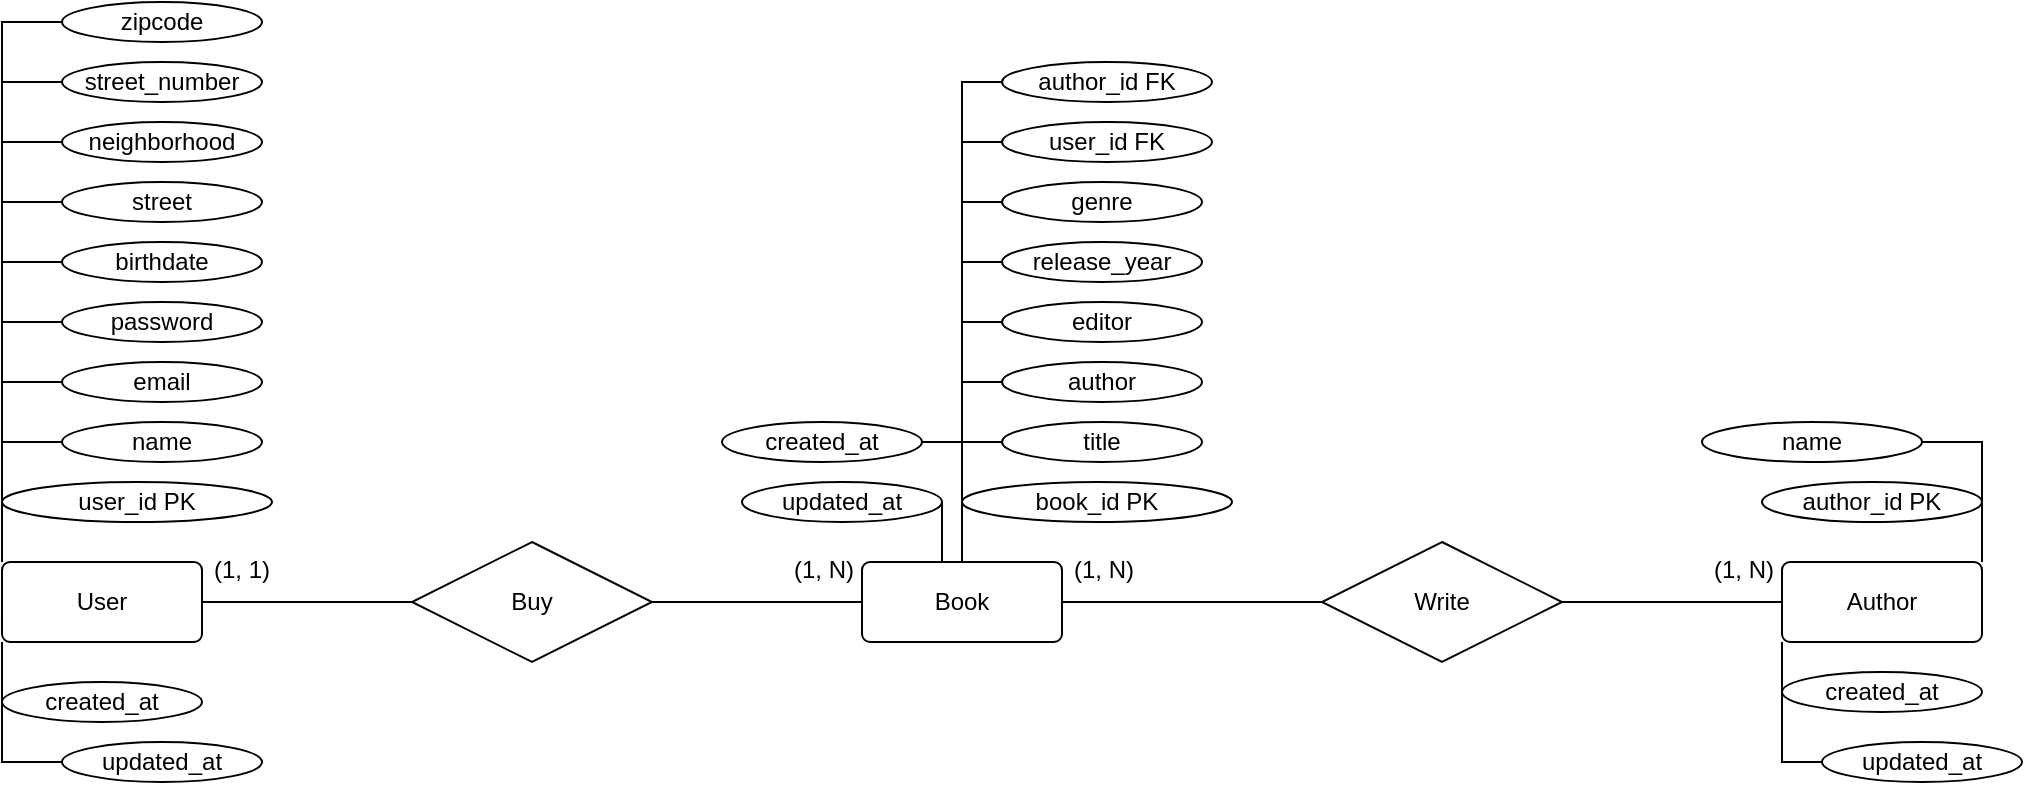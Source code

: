 <mxfile version="17.1.3" type="device"><diagram id="R2lEEEUBdFMjLlhIrx00" name="Page-1"><mxGraphModel dx="1497" dy="794" grid="1" gridSize="10" guides="1" tooltips="1" connect="1" arrows="1" fold="1" page="1" pageScale="1" pageWidth="1100" pageHeight="850" math="0" shadow="0" extFonts="Permanent Marker^https://fonts.googleapis.com/css?family=Permanent+Marker"><root><mxCell id="0"/><mxCell id="1" parent="0"/><mxCell id="7-cjcfoB4nDcwIPl_-i_-8" style="edgeStyle=orthogonalEdgeStyle;rounded=0;orthogonalLoop=1;jettySize=auto;html=1;entryX=0;entryY=0.5;entryDx=0;entryDy=0;endArrow=none;endFill=0;" edge="1" parent="1" source="7-cjcfoB4nDcwIPl_-i_-1" target="7-cjcfoB4nDcwIPl_-i_-4"><mxGeometry relative="1" as="geometry"/></mxCell><mxCell id="7-cjcfoB4nDcwIPl_-i_-20" style="edgeStyle=orthogonalEdgeStyle;rounded=0;orthogonalLoop=1;jettySize=auto;html=1;exitX=0;exitY=1;exitDx=0;exitDy=0;entryX=0;entryY=0.5;entryDx=0;entryDy=0;endArrow=none;endFill=0;" edge="1" parent="1" source="7-cjcfoB4nDcwIPl_-i_-1" target="7-cjcfoB4nDcwIPl_-i_-17"><mxGeometry relative="1" as="geometry"/></mxCell><mxCell id="7-cjcfoB4nDcwIPl_-i_-21" style="edgeStyle=orthogonalEdgeStyle;rounded=0;orthogonalLoop=1;jettySize=auto;html=1;exitX=0;exitY=1;exitDx=0;exitDy=0;entryX=0;entryY=0.5;entryDx=0;entryDy=0;endArrow=none;endFill=0;" edge="1" parent="1" source="7-cjcfoB4nDcwIPl_-i_-1" target="7-cjcfoB4nDcwIPl_-i_-18"><mxGeometry relative="1" as="geometry"/></mxCell><mxCell id="7-cjcfoB4nDcwIPl_-i_-27" style="edgeStyle=orthogonalEdgeStyle;rounded=0;orthogonalLoop=1;jettySize=auto;html=1;exitX=0;exitY=0;exitDx=0;exitDy=0;entryX=0;entryY=0.5;entryDx=0;entryDy=0;endArrow=none;endFill=0;" edge="1" parent="1" source="7-cjcfoB4nDcwIPl_-i_-1" target="7-cjcfoB4nDcwIPl_-i_-26"><mxGeometry relative="1" as="geometry"/></mxCell><mxCell id="7-cjcfoB4nDcwIPl_-i_-28" style="edgeStyle=orthogonalEdgeStyle;rounded=0;orthogonalLoop=1;jettySize=auto;html=1;exitX=0;exitY=0;exitDx=0;exitDy=0;entryX=0;entryY=0.5;entryDx=0;entryDy=0;endArrow=none;endFill=0;" edge="1" parent="1" source="7-cjcfoB4nDcwIPl_-i_-1" target="7-cjcfoB4nDcwIPl_-i_-22"><mxGeometry relative="1" as="geometry"/></mxCell><mxCell id="7-cjcfoB4nDcwIPl_-i_-29" style="edgeStyle=orthogonalEdgeStyle;rounded=0;orthogonalLoop=1;jettySize=auto;html=1;exitX=0;exitY=0;exitDx=0;exitDy=0;entryX=0;entryY=0.5;entryDx=0;entryDy=0;endArrow=none;endFill=0;" edge="1" parent="1" source="7-cjcfoB4nDcwIPl_-i_-1" target="7-cjcfoB4nDcwIPl_-i_-23"><mxGeometry relative="1" as="geometry"/></mxCell><mxCell id="7-cjcfoB4nDcwIPl_-i_-30" style="edgeStyle=orthogonalEdgeStyle;rounded=0;orthogonalLoop=1;jettySize=auto;html=1;exitX=0;exitY=0;exitDx=0;exitDy=0;entryX=0;entryY=0.5;entryDx=0;entryDy=0;endArrow=none;endFill=0;" edge="1" parent="1" source="7-cjcfoB4nDcwIPl_-i_-1" target="7-cjcfoB4nDcwIPl_-i_-24"><mxGeometry relative="1" as="geometry"/></mxCell><mxCell id="7-cjcfoB4nDcwIPl_-i_-31" style="edgeStyle=orthogonalEdgeStyle;rounded=0;orthogonalLoop=1;jettySize=auto;html=1;exitX=0;exitY=0;exitDx=0;exitDy=0;entryX=0;entryY=0.5;entryDx=0;entryDy=0;endArrow=none;endFill=0;" edge="1" parent="1" source="7-cjcfoB4nDcwIPl_-i_-1" target="7-cjcfoB4nDcwIPl_-i_-25"><mxGeometry relative="1" as="geometry"/></mxCell><mxCell id="7-cjcfoB4nDcwIPl_-i_-54" style="edgeStyle=orthogonalEdgeStyle;rounded=0;orthogonalLoop=1;jettySize=auto;html=1;exitX=0;exitY=0;exitDx=0;exitDy=0;entryX=0;entryY=0.5;entryDx=0;entryDy=0;endArrow=none;endFill=0;" edge="1" parent="1" source="7-cjcfoB4nDcwIPl_-i_-1" target="7-cjcfoB4nDcwIPl_-i_-50"><mxGeometry relative="1" as="geometry"/></mxCell><mxCell id="7-cjcfoB4nDcwIPl_-i_-55" style="edgeStyle=orthogonalEdgeStyle;rounded=0;orthogonalLoop=1;jettySize=auto;html=1;exitX=0;exitY=0;exitDx=0;exitDy=0;entryX=0;entryY=0.5;entryDx=0;entryDy=0;endArrow=none;endFill=0;" edge="1" parent="1" source="7-cjcfoB4nDcwIPl_-i_-1" target="7-cjcfoB4nDcwIPl_-i_-51"><mxGeometry relative="1" as="geometry"/></mxCell><mxCell id="7-cjcfoB4nDcwIPl_-i_-56" style="edgeStyle=orthogonalEdgeStyle;rounded=0;orthogonalLoop=1;jettySize=auto;html=1;exitX=0;exitY=0;exitDx=0;exitDy=0;entryX=0;entryY=0.5;entryDx=0;entryDy=0;endArrow=none;endFill=0;" edge="1" parent="1" source="7-cjcfoB4nDcwIPl_-i_-1" target="7-cjcfoB4nDcwIPl_-i_-52"><mxGeometry relative="1" as="geometry"/></mxCell><mxCell id="7-cjcfoB4nDcwIPl_-i_-59" style="edgeStyle=orthogonalEdgeStyle;rounded=0;orthogonalLoop=1;jettySize=auto;html=1;exitX=0;exitY=0;exitDx=0;exitDy=0;entryX=0;entryY=0.5;entryDx=0;entryDy=0;endArrow=none;endFill=0;" edge="1" parent="1" source="7-cjcfoB4nDcwIPl_-i_-1" target="7-cjcfoB4nDcwIPl_-i_-53"><mxGeometry relative="1" as="geometry"/></mxCell><mxCell id="7-cjcfoB4nDcwIPl_-i_-1" value="User" style="rounded=1;arcSize=10;whiteSpace=wrap;html=1;align=center;" vertex="1" parent="1"><mxGeometry x="55" y="350" width="100" height="40" as="geometry"/></mxCell><mxCell id="7-cjcfoB4nDcwIPl_-i_-38" style="edgeStyle=orthogonalEdgeStyle;rounded=0;orthogonalLoop=1;jettySize=auto;html=1;exitX=0.5;exitY=0;exitDx=0;exitDy=0;entryX=0;entryY=0.5;entryDx=0;entryDy=0;endArrow=none;endFill=0;" edge="1" parent="1" source="7-cjcfoB4nDcwIPl_-i_-2" target="7-cjcfoB4nDcwIPl_-i_-32"><mxGeometry relative="1" as="geometry"/></mxCell><mxCell id="7-cjcfoB4nDcwIPl_-i_-39" style="edgeStyle=orthogonalEdgeStyle;rounded=0;orthogonalLoop=1;jettySize=auto;html=1;exitX=0.5;exitY=0;exitDx=0;exitDy=0;entryX=0;entryY=0.5;entryDx=0;entryDy=0;endArrow=none;endFill=0;" edge="1" parent="1" source="7-cjcfoB4nDcwIPl_-i_-2" target="7-cjcfoB4nDcwIPl_-i_-33"><mxGeometry relative="1" as="geometry"/></mxCell><mxCell id="7-cjcfoB4nDcwIPl_-i_-40" style="edgeStyle=orthogonalEdgeStyle;rounded=0;orthogonalLoop=1;jettySize=auto;html=1;exitX=0.5;exitY=0;exitDx=0;exitDy=0;entryX=0;entryY=0.5;entryDx=0;entryDy=0;endArrow=none;endFill=0;" edge="1" parent="1" source="7-cjcfoB4nDcwIPl_-i_-2" target="7-cjcfoB4nDcwIPl_-i_-34"><mxGeometry relative="1" as="geometry"/></mxCell><mxCell id="7-cjcfoB4nDcwIPl_-i_-41" style="edgeStyle=orthogonalEdgeStyle;rounded=0;orthogonalLoop=1;jettySize=auto;html=1;exitX=0.5;exitY=0;exitDx=0;exitDy=0;entryX=0;entryY=0.5;entryDx=0;entryDy=0;endArrow=none;endFill=0;" edge="1" parent="1" source="7-cjcfoB4nDcwIPl_-i_-2" target="7-cjcfoB4nDcwIPl_-i_-35"><mxGeometry relative="1" as="geometry"/></mxCell><mxCell id="7-cjcfoB4nDcwIPl_-i_-42" style="edgeStyle=orthogonalEdgeStyle;rounded=0;orthogonalLoop=1;jettySize=auto;html=1;exitX=0.5;exitY=0;exitDx=0;exitDy=0;entryX=0;entryY=0.5;entryDx=0;entryDy=0;endArrow=none;endFill=0;" edge="1" parent="1" source="7-cjcfoB4nDcwIPl_-i_-2" target="7-cjcfoB4nDcwIPl_-i_-36"><mxGeometry relative="1" as="geometry"/></mxCell><mxCell id="7-cjcfoB4nDcwIPl_-i_-43" style="edgeStyle=orthogonalEdgeStyle;rounded=0;orthogonalLoop=1;jettySize=auto;html=1;exitX=0.5;exitY=0;exitDx=0;exitDy=0;entryX=0;entryY=0.5;entryDx=0;entryDy=0;endArrow=none;endFill=0;" edge="1" parent="1" source="7-cjcfoB4nDcwIPl_-i_-2" target="7-cjcfoB4nDcwIPl_-i_-37"><mxGeometry relative="1" as="geometry"/></mxCell><mxCell id="7-cjcfoB4nDcwIPl_-i_-73" style="edgeStyle=orthogonalEdgeStyle;rounded=0;orthogonalLoop=1;jettySize=auto;html=1;exitX=1;exitY=0.5;exitDx=0;exitDy=0;entryX=0;entryY=0.5;entryDx=0;entryDy=0;endArrow=none;endFill=0;" edge="1" parent="1" source="7-cjcfoB4nDcwIPl_-i_-2" target="7-cjcfoB4nDcwIPl_-i_-72"><mxGeometry relative="1" as="geometry"/></mxCell><mxCell id="7-cjcfoB4nDcwIPl_-i_-84" style="edgeStyle=orthogonalEdgeStyle;rounded=0;orthogonalLoop=1;jettySize=auto;html=1;exitX=0.5;exitY=0;exitDx=0;exitDy=0;entryX=1;entryY=0.5;entryDx=0;entryDy=0;endArrow=none;endFill=0;" edge="1" parent="1" source="7-cjcfoB4nDcwIPl_-i_-2" target="7-cjcfoB4nDcwIPl_-i_-81"><mxGeometry relative="1" as="geometry"/></mxCell><mxCell id="7-cjcfoB4nDcwIPl_-i_-85" style="edgeStyle=orthogonalEdgeStyle;rounded=0;orthogonalLoop=1;jettySize=auto;html=1;exitX=0.5;exitY=0;exitDx=0;exitDy=0;entryX=1;entryY=0.5;entryDx=0;entryDy=0;endArrow=none;endFill=0;" edge="1" parent="1" source="7-cjcfoB4nDcwIPl_-i_-2" target="7-cjcfoB4nDcwIPl_-i_-80"><mxGeometry relative="1" as="geometry"/></mxCell><mxCell id="7-cjcfoB4nDcwIPl_-i_-95" style="edgeStyle=orthogonalEdgeStyle;rounded=0;orthogonalLoop=1;jettySize=auto;html=1;exitX=0.5;exitY=0;exitDx=0;exitDy=0;entryX=0;entryY=0.5;entryDx=0;entryDy=0;endArrow=none;endFill=0;" edge="1" parent="1" source="7-cjcfoB4nDcwIPl_-i_-2" target="7-cjcfoB4nDcwIPl_-i_-94"><mxGeometry relative="1" as="geometry"/></mxCell><mxCell id="7-cjcfoB4nDcwIPl_-i_-97" style="edgeStyle=orthogonalEdgeStyle;rounded=0;orthogonalLoop=1;jettySize=auto;html=1;exitX=0.5;exitY=0;exitDx=0;exitDy=0;entryX=0;entryY=0.5;entryDx=0;entryDy=0;endArrow=none;endFill=0;" edge="1" parent="1" source="7-cjcfoB4nDcwIPl_-i_-2" target="7-cjcfoB4nDcwIPl_-i_-96"><mxGeometry relative="1" as="geometry"/></mxCell><mxCell id="7-cjcfoB4nDcwIPl_-i_-2" value="Book" style="rounded=1;arcSize=10;whiteSpace=wrap;html=1;align=center;" vertex="1" parent="1"><mxGeometry x="485" y="350" width="100" height="40" as="geometry"/></mxCell><mxCell id="7-cjcfoB4nDcwIPl_-i_-9" style="edgeStyle=orthogonalEdgeStyle;rounded=0;orthogonalLoop=1;jettySize=auto;html=1;exitX=1;exitY=0.5;exitDx=0;exitDy=0;endArrow=none;endFill=0;" edge="1" parent="1" source="7-cjcfoB4nDcwIPl_-i_-4" target="7-cjcfoB4nDcwIPl_-i_-2"><mxGeometry relative="1" as="geometry"/></mxCell><mxCell id="7-cjcfoB4nDcwIPl_-i_-4" value="Buy" style="shape=rhombus;perimeter=rhombusPerimeter;whiteSpace=wrap;html=1;align=center;" vertex="1" parent="1"><mxGeometry x="260" y="340" width="120" height="60" as="geometry"/></mxCell><mxCell id="7-cjcfoB4nDcwIPl_-i_-14" value="(1, 1)" style="text;strokeColor=none;fillColor=none;spacingLeft=4;spacingRight=4;overflow=hidden;rotatable=0;points=[[0,0.5],[1,0.5]];portConstraint=eastwest;fontSize=12;" vertex="1" parent="1"><mxGeometry x="155" y="340" width="60" height="30" as="geometry"/></mxCell><mxCell id="7-cjcfoB4nDcwIPl_-i_-15" value="(1, N)" style="text;strokeColor=none;fillColor=none;spacingLeft=4;spacingRight=4;overflow=hidden;rotatable=0;points=[[0,0.5],[1,0.5]];portConstraint=eastwest;fontSize=12;" vertex="1" parent="1"><mxGeometry x="445" y="340" width="60" height="30" as="geometry"/></mxCell><mxCell id="7-cjcfoB4nDcwIPl_-i_-17" value="created_at" style="ellipse;whiteSpace=wrap;html=1;align=center;" vertex="1" parent="1"><mxGeometry x="55" y="410" width="100" height="20" as="geometry"/></mxCell><mxCell id="7-cjcfoB4nDcwIPl_-i_-18" value="updated_at" style="ellipse;whiteSpace=wrap;html=1;align=center;" vertex="1" parent="1"><mxGeometry x="85" y="440" width="100" height="20" as="geometry"/></mxCell><mxCell id="7-cjcfoB4nDcwIPl_-i_-22" value="name" style="ellipse;whiteSpace=wrap;html=1;align=center;" vertex="1" parent="1"><mxGeometry x="85" y="280" width="100" height="20" as="geometry"/></mxCell><mxCell id="7-cjcfoB4nDcwIPl_-i_-23" value="email" style="ellipse;whiteSpace=wrap;html=1;align=center;" vertex="1" parent="1"><mxGeometry x="85" y="250" width="100" height="20" as="geometry"/></mxCell><mxCell id="7-cjcfoB4nDcwIPl_-i_-24" value="password" style="ellipse;whiteSpace=wrap;html=1;align=center;" vertex="1" parent="1"><mxGeometry x="85" y="220" width="100" height="20" as="geometry"/></mxCell><mxCell id="7-cjcfoB4nDcwIPl_-i_-25" value="birthdate" style="ellipse;whiteSpace=wrap;html=1;align=center;" vertex="1" parent="1"><mxGeometry x="85" y="190" width="100" height="20" as="geometry"/></mxCell><mxCell id="7-cjcfoB4nDcwIPl_-i_-26" value="user_id PK" style="ellipse;whiteSpace=wrap;html=1;align=center;" vertex="1" parent="1"><mxGeometry x="55" y="310" width="135" height="20" as="geometry"/></mxCell><mxCell id="7-cjcfoB4nDcwIPl_-i_-32" value="book_id PK" style="ellipse;whiteSpace=wrap;html=1;align=center;" vertex="1" parent="1"><mxGeometry x="535" y="310" width="135" height="20" as="geometry"/></mxCell><mxCell id="7-cjcfoB4nDcwIPl_-i_-33" value="title" style="ellipse;whiteSpace=wrap;html=1;align=center;" vertex="1" parent="1"><mxGeometry x="555" y="280" width="100" height="20" as="geometry"/></mxCell><mxCell id="7-cjcfoB4nDcwIPl_-i_-34" value="author" style="ellipse;whiteSpace=wrap;html=1;align=center;" vertex="1" parent="1"><mxGeometry x="555" y="250" width="100" height="20" as="geometry"/></mxCell><mxCell id="7-cjcfoB4nDcwIPl_-i_-35" value="editor" style="ellipse;whiteSpace=wrap;html=1;align=center;" vertex="1" parent="1"><mxGeometry x="555" y="220" width="100" height="20" as="geometry"/></mxCell><mxCell id="7-cjcfoB4nDcwIPl_-i_-36" value="release_year" style="ellipse;whiteSpace=wrap;html=1;align=center;" vertex="1" parent="1"><mxGeometry x="555" y="190" width="100" height="20" as="geometry"/></mxCell><mxCell id="7-cjcfoB4nDcwIPl_-i_-37" value="genre" style="ellipse;whiteSpace=wrap;html=1;align=center;" vertex="1" parent="1"><mxGeometry x="555" y="160" width="100" height="20" as="geometry"/></mxCell><mxCell id="7-cjcfoB4nDcwIPl_-i_-50" value="street" style="ellipse;whiteSpace=wrap;html=1;align=center;" vertex="1" parent="1"><mxGeometry x="85" y="160" width="100" height="20" as="geometry"/></mxCell><mxCell id="7-cjcfoB4nDcwIPl_-i_-51" value="neighborhood" style="ellipse;whiteSpace=wrap;html=1;align=center;" vertex="1" parent="1"><mxGeometry x="85" y="130" width="100" height="20" as="geometry"/></mxCell><mxCell id="7-cjcfoB4nDcwIPl_-i_-52" value="street_number" style="ellipse;whiteSpace=wrap;html=1;align=center;" vertex="1" parent="1"><mxGeometry x="85" y="100" width="100" height="20" as="geometry"/></mxCell><mxCell id="7-cjcfoB4nDcwIPl_-i_-53" value="zipcode" style="ellipse;whiteSpace=wrap;html=1;align=center;" vertex="1" parent="1"><mxGeometry x="85" y="70" width="100" height="20" as="geometry"/></mxCell><mxCell id="7-cjcfoB4nDcwIPl_-i_-92" style="edgeStyle=orthogonalEdgeStyle;rounded=0;orthogonalLoop=1;jettySize=auto;html=1;exitX=0;exitY=1;exitDx=0;exitDy=0;entryX=0;entryY=0.5;entryDx=0;entryDy=0;endArrow=none;endFill=0;" edge="1" parent="1" source="7-cjcfoB4nDcwIPl_-i_-71" target="7-cjcfoB4nDcwIPl_-i_-90"><mxGeometry relative="1" as="geometry"/></mxCell><mxCell id="7-cjcfoB4nDcwIPl_-i_-93" style="edgeStyle=orthogonalEdgeStyle;rounded=0;orthogonalLoop=1;jettySize=auto;html=1;exitX=0;exitY=1;exitDx=0;exitDy=0;entryX=0;entryY=0.5;entryDx=0;entryDy=0;endArrow=none;endFill=0;" edge="1" parent="1" source="7-cjcfoB4nDcwIPl_-i_-71" target="7-cjcfoB4nDcwIPl_-i_-91"><mxGeometry relative="1" as="geometry"/></mxCell><mxCell id="7-cjcfoB4nDcwIPl_-i_-102" style="edgeStyle=orthogonalEdgeStyle;rounded=0;orthogonalLoop=1;jettySize=auto;html=1;exitX=1;exitY=0;exitDx=0;exitDy=0;entryX=1;entryY=0.5;entryDx=0;entryDy=0;endArrow=none;endFill=0;" edge="1" parent="1" source="7-cjcfoB4nDcwIPl_-i_-71" target="7-cjcfoB4nDcwIPl_-i_-98"><mxGeometry relative="1" as="geometry"/></mxCell><mxCell id="7-cjcfoB4nDcwIPl_-i_-103" style="edgeStyle=orthogonalEdgeStyle;rounded=0;orthogonalLoop=1;jettySize=auto;html=1;exitX=1;exitY=0;exitDx=0;exitDy=0;entryX=1;entryY=0.5;entryDx=0;entryDy=0;endArrow=none;endFill=0;" edge="1" parent="1" source="7-cjcfoB4nDcwIPl_-i_-71" target="7-cjcfoB4nDcwIPl_-i_-100"><mxGeometry relative="1" as="geometry"/></mxCell><mxCell id="7-cjcfoB4nDcwIPl_-i_-71" value="Author" style="rounded=1;arcSize=10;whiteSpace=wrap;html=1;align=center;" vertex="1" parent="1"><mxGeometry x="945" y="350" width="100" height="40" as="geometry"/></mxCell><mxCell id="7-cjcfoB4nDcwIPl_-i_-74" style="edgeStyle=orthogonalEdgeStyle;rounded=0;orthogonalLoop=1;jettySize=auto;html=1;exitX=1;exitY=0.5;exitDx=0;exitDy=0;entryX=0;entryY=0.5;entryDx=0;entryDy=0;endArrow=none;endFill=0;" edge="1" parent="1" source="7-cjcfoB4nDcwIPl_-i_-72" target="7-cjcfoB4nDcwIPl_-i_-71"><mxGeometry relative="1" as="geometry"/></mxCell><mxCell id="7-cjcfoB4nDcwIPl_-i_-72" value="Write" style="shape=rhombus;perimeter=rhombusPerimeter;whiteSpace=wrap;html=1;align=center;" vertex="1" parent="1"><mxGeometry x="715" y="340" width="120" height="60" as="geometry"/></mxCell><mxCell id="7-cjcfoB4nDcwIPl_-i_-75" value="(1, N)" style="text;strokeColor=none;fillColor=none;spacingLeft=4;spacingRight=4;overflow=hidden;rotatable=0;points=[[0,0.5],[1,0.5]];portConstraint=eastwest;fontSize=12;" vertex="1" parent="1"><mxGeometry x="585" y="340" width="60" height="30" as="geometry"/></mxCell><mxCell id="7-cjcfoB4nDcwIPl_-i_-76" value="(1, N)" style="text;strokeColor=none;fillColor=none;spacingLeft=4;spacingRight=4;overflow=hidden;rotatable=0;points=[[0,0.5],[1,0.5]];portConstraint=eastwest;fontSize=12;" vertex="1" parent="1"><mxGeometry x="905" y="340" width="60" height="30" as="geometry"/></mxCell><mxCell id="7-cjcfoB4nDcwIPl_-i_-80" value="created_at" style="ellipse;whiteSpace=wrap;html=1;align=center;" vertex="1" parent="1"><mxGeometry x="415" y="280" width="100" height="20" as="geometry"/></mxCell><mxCell id="7-cjcfoB4nDcwIPl_-i_-81" value="updated_at" style="ellipse;whiteSpace=wrap;html=1;align=center;" vertex="1" parent="1"><mxGeometry x="425" y="310" width="100" height="20" as="geometry"/></mxCell><mxCell id="7-cjcfoB4nDcwIPl_-i_-90" value="created_at" style="ellipse;whiteSpace=wrap;html=1;align=center;" vertex="1" parent="1"><mxGeometry x="945" y="405" width="100" height="20" as="geometry"/></mxCell><mxCell id="7-cjcfoB4nDcwIPl_-i_-91" value="updated_at" style="ellipse;whiteSpace=wrap;html=1;align=center;" vertex="1" parent="1"><mxGeometry x="965" y="440" width="100" height="20" as="geometry"/></mxCell><mxCell id="7-cjcfoB4nDcwIPl_-i_-94" value="user_id FK" style="ellipse;whiteSpace=wrap;html=1;align=center;" vertex="1" parent="1"><mxGeometry x="555" y="130" width="105" height="20" as="geometry"/></mxCell><mxCell id="7-cjcfoB4nDcwIPl_-i_-96" value="author_id FK" style="ellipse;whiteSpace=wrap;html=1;align=center;" vertex="1" parent="1"><mxGeometry x="555" y="100" width="105" height="20" as="geometry"/></mxCell><mxCell id="7-cjcfoB4nDcwIPl_-i_-98" value="author_id PK" style="ellipse;whiteSpace=wrap;html=1;align=center;" vertex="1" parent="1"><mxGeometry x="935" y="310" width="110" height="20" as="geometry"/></mxCell><mxCell id="7-cjcfoB4nDcwIPl_-i_-100" value="name" style="ellipse;whiteSpace=wrap;html=1;align=center;" vertex="1" parent="1"><mxGeometry x="905" y="280" width="110" height="20" as="geometry"/></mxCell></root></mxGraphModel></diagram></mxfile>